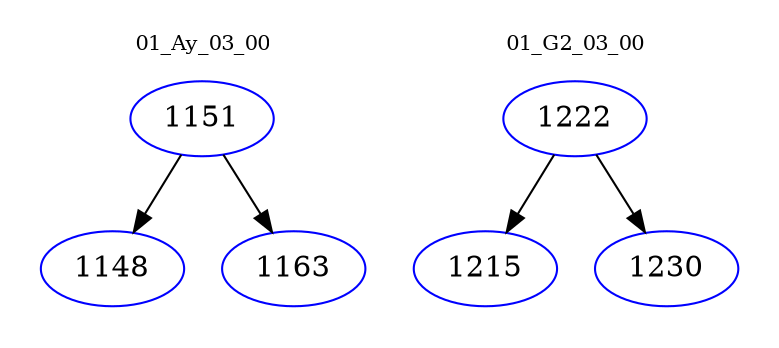 digraph{
subgraph cluster_0 {
color = white
label = "01_Ay_03_00";
fontsize=10;
T0_1151 [label="1151", color="blue"]
T0_1151 -> T0_1148 [color="black"]
T0_1148 [label="1148", color="blue"]
T0_1151 -> T0_1163 [color="black"]
T0_1163 [label="1163", color="blue"]
}
subgraph cluster_1 {
color = white
label = "01_G2_03_00";
fontsize=10;
T1_1222 [label="1222", color="blue"]
T1_1222 -> T1_1215 [color="black"]
T1_1215 [label="1215", color="blue"]
T1_1222 -> T1_1230 [color="black"]
T1_1230 [label="1230", color="blue"]
}
}
